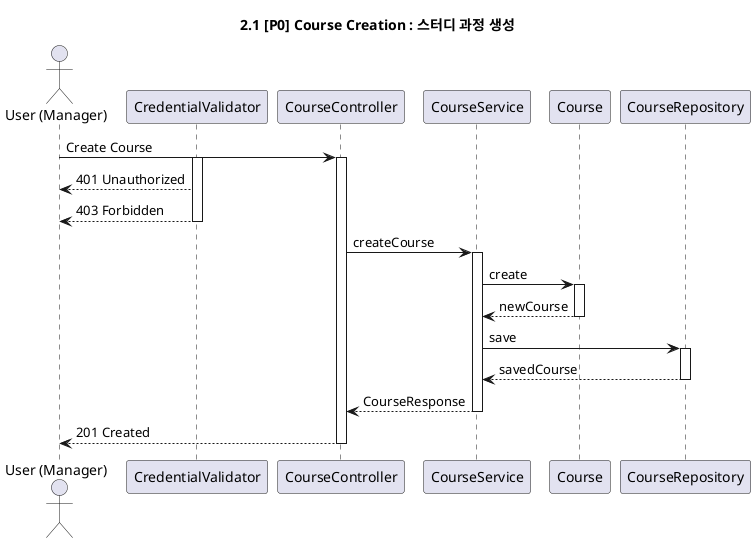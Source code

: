 @startuml

title 2.1 [P0] Course Creation : 스터디 과정 생성

actor "User (Manager)" as User
participant "CredentialValidator" as Validator
participant "CourseController" as Controller
participant "CourseService" as AppService
participant "Course" as CourseDomain
participant "CourseRepository" as Repository

User -> Controller: Create Course
activate Validator
activate Controller
Validator --> User: 401 Unauthorized
Validator --> User: 403 Forbidden
deactivate Validator

Controller -> AppService: createCourse
activate AppService

AppService -> CourseDomain: create
activate CourseDomain
CourseDomain --> AppService: newCourse
deactivate CourseDomain

AppService -> Repository: save
activate Repository
Repository --> AppService: savedCourse
deactivate Repository

AppService --> Controller: CourseResponse
deactivate AppService

Controller --> User: 201 Created
deactivate Controller
deactivate Validator

@enduml